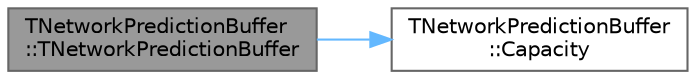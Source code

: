 digraph "TNetworkPredictionBuffer::TNetworkPredictionBuffer"
{
 // INTERACTIVE_SVG=YES
 // LATEX_PDF_SIZE
  bgcolor="transparent";
  edge [fontname=Helvetica,fontsize=10,labelfontname=Helvetica,labelfontsize=10];
  node [fontname=Helvetica,fontsize=10,shape=box,height=0.2,width=0.4];
  rankdir="LR";
  Node1 [id="Node000001",label="TNetworkPredictionBuffer\l::TNetworkPredictionBuffer",height=0.2,width=0.4,color="gray40", fillcolor="grey60", style="filled", fontcolor="black",tooltip=" "];
  Node1 -> Node2 [id="edge1_Node000001_Node000002",color="steelblue1",style="solid",tooltip=" "];
  Node2 [id="Node000002",label="TNetworkPredictionBuffer\l::Capacity",height=0.2,width=0.4,color="grey40", fillcolor="white", style="filled",URL="$d1/d4d/structTNetworkPredictionBuffer.html#a9eb69ce7e3fac9e801556f74cca0fc06",tooltip=" "];
}
